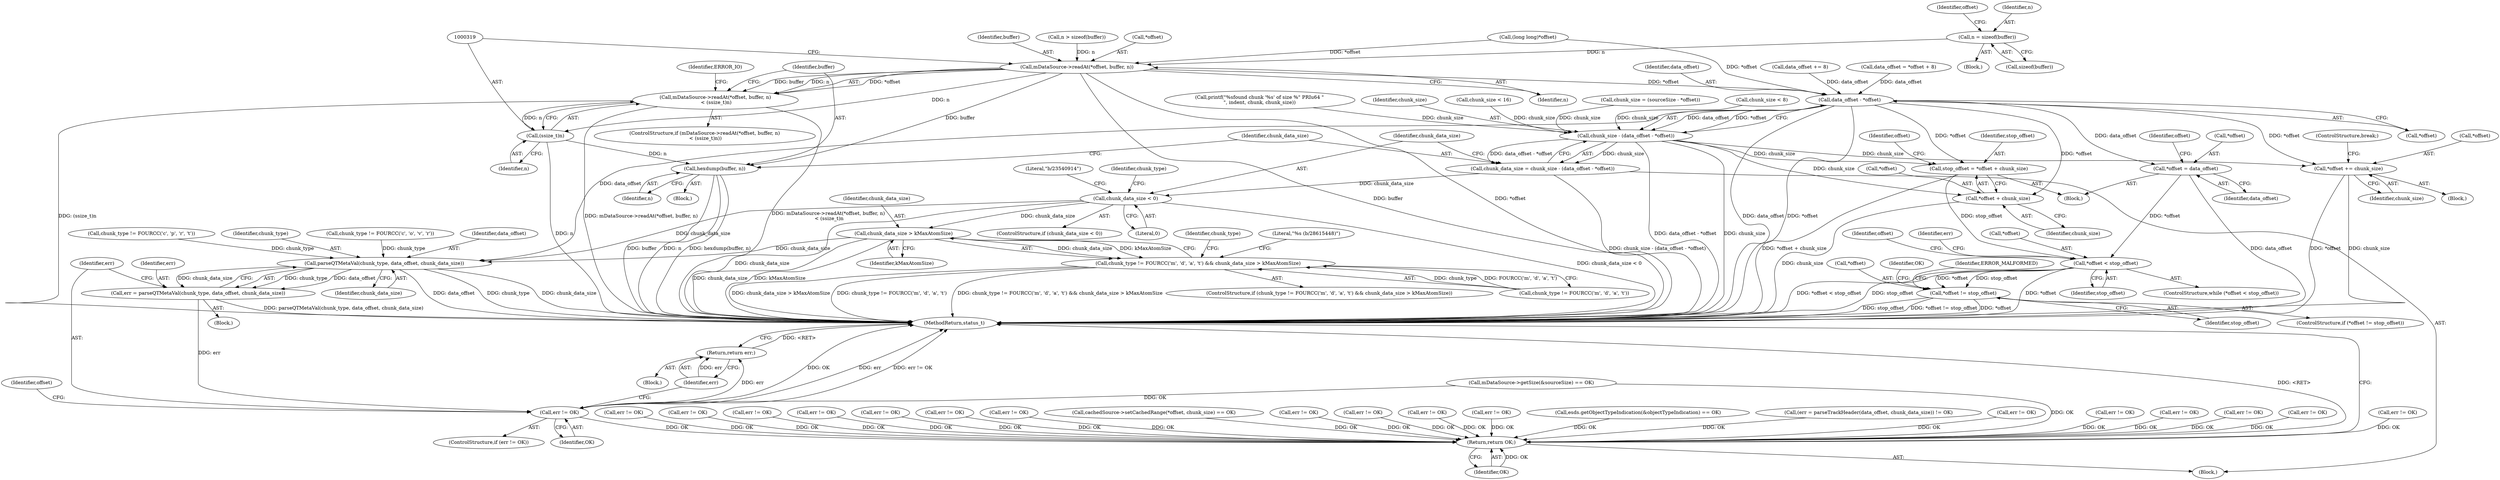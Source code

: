 digraph "0_Android_8a3a2f6ea7defe1a81bb32b3c9f3537f84749b9d@API" {
"1000307" [label="(Call,n = sizeof(buffer))"];
"1000313" [label="(Call,mDataSource->readAt(*offset, buffer, n))"];
"1000312" [label="(Call,mDataSource->readAt(*offset, buffer, n)\n < (ssize_t)n)"];
"1000318" [label="(Call,(ssize_t)n)"];
"1000324" [label="(Call,hexdump(buffer, n))"];
"1000333" [label="(Call,data_offset - *offset)"];
"1000331" [label="(Call,chunk_size - (data_offset - *offset))"];
"1000329" [label="(Call,chunk_data_size = chunk_size - (data_offset - *offset))"];
"1000338" [label="(Call,chunk_data_size < 0)"];
"1000355" [label="(Call,chunk_data_size > kMaxAtomSize)"];
"1000347" [label="(Call,chunk_type != FOURCC('m', 'd', 'a', 't') && chunk_data_size > kMaxAtomSize)"];
"1003885" [label="(Call,parseQTMetaVal(chunk_type, data_offset, chunk_data_size))"];
"1003883" [label="(Call,err = parseQTMetaVal(chunk_type, data_offset, chunk_data_size))"];
"1003890" [label="(Call,err != OK)"];
"1003894" [label="(Return,return err;)"];
"1003901" [label="(Return,return OK;)"];
"1000398" [label="(Call,stop_offset = *offset + chunk_size)"];
"1000409" [label="(Call,*offset < stop_offset)"];
"1000430" [label="(Call,*offset != stop_offset)"];
"1000400" [label="(Call,*offset + chunk_size)"];
"1003896" [label="(Call,*offset += chunk_size)"];
"1000404" [label="(Call,*offset = data_offset)"];
"1003710" [label="(Call,err != OK)"];
"1000309" [label="(Call,sizeof(buffer))"];
"1003432" [label="(Call,err != OK)"];
"1000438" [label="(Identifier,OK)"];
"1000339" [label="(Identifier,chunk_data_size)"];
"1002524" [label="(Call,err != OK)"];
"1000311" [label="(ControlStructure,if (mDataSource->readAt(*offset, buffer, n)\n < (ssize_t)n))"];
"1000333" [label="(Call,data_offset - *offset)"];
"1003888" [label="(Identifier,chunk_data_size)"];
"1000376" [label="(Identifier,chunk_type)"];
"1000332" [label="(Identifier,chunk_size)"];
"1000436" [label="(Identifier,ERROR_MALFORMED)"];
"1003894" [label="(Return,return err;)"];
"1000335" [label="(Call,*offset)"];
"1000265" [label="(Call,(long long)*offset)"];
"1003901" [label="(Return,return OK;)"];
"1000330" [label="(Identifier,chunk_data_size)"];
"1003893" [label="(Block,)"];
"1000416" [label="(Identifier,err)"];
"1000318" [label="(Call,(ssize_t)n)"];
"1002250" [label="(Call,err != OK)"];
"1000346" [label="(ControlStructure,if (chunk_type != FOURCC('m', 'd', 'a', 't') && chunk_data_size > kMaxAtomSize))"];
"1000331" [label="(Call,chunk_size - (data_offset - *offset))"];
"1000403" [label="(Identifier,chunk_size)"];
"1000410" [label="(Call,*offset)"];
"1003881" [label="(Block,)"];
"1002205" [label="(Call,err != OK)"];
"1000343" [label="(Literal,\"b/23540914\")"];
"1003886" [label="(Identifier,chunk_type)"];
"1003889" [label="(ControlStructure,if (err != OK))"];
"1002493" [label="(Call,err != OK)"];
"1002698" [label="(Call,err != OK)"];
"1000205" [label="(Call,chunk_size < 16)"];
"1000431" [label="(Call,*offset)"];
"1000201" [label="(Call,data_offset += 8)"];
"1000407" [label="(Identifier,data_offset)"];
"1003028" [label="(Call,err != OK)"];
"1000505" [label="(Call,cachedSource->setCachedRange(*offset, chunk_size) == OK)"];
"1000404" [label="(Call,*offset = data_offset)"];
"1000347" [label="(Call,chunk_type != FOURCC('m', 'd', 'a', 't') && chunk_data_size > kMaxAtomSize)"];
"1003063" [label="(Call,err != OK)"];
"1002555" [label="(Call,err != OK)"];
"1000326" [label="(Identifier,n)"];
"1000398" [label="(Call,stop_offset = *offset + chunk_size)"];
"1003899" [label="(Identifier,chunk_size)"];
"1000383" [label="(Call,chunk_type != FOURCC('c', 'o', 'v', 'r'))"];
"1000315" [label="(Identifier,offset)"];
"1003903" [label="(MethodReturn,status_t)"];
"1000338" [label="(Call,chunk_data_size < 0)"];
"1000355" [label="(Call,chunk_data_size > kMaxAtomSize)"];
"1003900" [label="(ControlStructure,break;)"];
"1000412" [label="(Identifier,stop_offset)"];
"1000230" [label="(Call,chunk_size = (sourceSize - *offset))"];
"1000312" [label="(Call,mDataSource->readAt(*offset, buffer, n)\n < (ssize_t)n)"];
"1000252" [label="(Call,chunk_size < 8)"];
"1000411" [label="(Identifier,offset)"];
"1003876" [label="(Block,)"];
"1003883" [label="(Call,err = parseQTMetaVal(chunk_type, data_offset, chunk_data_size))"];
"1003730" [label="(Call,err != OK)"];
"1000349" [label="(Identifier,chunk_type)"];
"1000291" [label="(Call,printf(\"%sfound chunk '%s' of size %\" PRIu64 \"\n\", indent, chunk, chunk_size))"];
"1003897" [label="(Call,*offset)"];
"1003887" [label="(Identifier,data_offset)"];
"1000429" [label="(ControlStructure,if (*offset != stop_offset))"];
"1000316" [label="(Identifier,buffer)"];
"1003898" [label="(Identifier,offset)"];
"1003902" [label="(Identifier,OK)"];
"1000302" [label="(Call,n > sizeof(buffer))"];
"1000172" [label="(Call,data_offset = *offset + 8)"];
"1003896" [label="(Call,*offset += chunk_size)"];
"1000340" [label="(Literal,0)"];
"1001661" [label="(Call,err != OK)"];
"1000400" [label="(Call,*offset + chunk_size)"];
"1000356" [label="(Identifier,chunk_data_size)"];
"1000408" [label="(ControlStructure,while (*offset < stop_offset))"];
"1002724" [label="(Call,esds.getObjectTypeIndication(&objectTypeIndication) == OK)"];
"1001154" [label="(Call,(err = parseTrackHeader(data_offset, chunk_data_size)) != OK)"];
"1003885" [label="(Call,parseQTMetaVal(chunk_type, data_offset, chunk_data_size))"];
"1000399" [label="(Identifier,stop_offset)"];
"1000357" [label="(Identifier,kMaxAtomSize)"];
"1000406" [label="(Identifier,offset)"];
"1000314" [label="(Call,*offset)"];
"1000308" [label="(Identifier,n)"];
"1000324" [label="(Call,hexdump(buffer, n))"];
"1000432" [label="(Identifier,offset)"];
"1003884" [label="(Identifier,err)"];
"1001997" [label="(Call,err != OK)"];
"1000323" [label="(Identifier,ERROR_IO)"];
"1000272" [label="(Block,)"];
"1000313" [label="(Call,mDataSource->readAt(*offset, buffer, n))"];
"1000361" [label="(Literal,\"%s (b/28615448)\")"];
"1000118" [label="(Block,)"];
"1003892" [label="(Identifier,OK)"];
"1000317" [label="(Identifier,n)"];
"1000348" [label="(Call,chunk_type != FOURCC('m', 'd', 'a', 't'))"];
"1000334" [label="(Identifier,data_offset)"];
"1000224" [label="(Call,mDataSource->getSize(&sourceSize) == OK)"];
"1000329" [label="(Call,chunk_data_size = chunk_size - (data_offset - *offset))"];
"1003895" [label="(Identifier,err)"];
"1000320" [label="(Identifier,n)"];
"1000306" [label="(Block,)"];
"1000325" [label="(Identifier,buffer)"];
"1000401" [label="(Call,*offset)"];
"1000405" [label="(Call,*offset)"];
"1000396" [label="(Block,)"];
"1000433" [label="(Identifier,stop_offset)"];
"1003891" [label="(Identifier,err)"];
"1000375" [label="(Call,chunk_type != FOURCC('c', 'p', 'r', 't'))"];
"1000717" [label="(Call,err != OK)"];
"1000307" [label="(Call,n = sizeof(buffer))"];
"1002134" [label="(Call,err != OK)"];
"1000337" [label="(ControlStructure,if (chunk_data_size < 0))"];
"1000430" [label="(Call,*offset != stop_offset)"];
"1000620" [label="(Call,err != OK)"];
"1002174" [label="(Call,err != OK)"];
"1000409" [label="(Call,*offset < stop_offset)"];
"1003890" [label="(Call,err != OK)"];
"1000307" -> "1000306"  [label="AST: "];
"1000307" -> "1000309"  [label="CFG: "];
"1000308" -> "1000307"  [label="AST: "];
"1000309" -> "1000307"  [label="AST: "];
"1000315" -> "1000307"  [label="CFG: "];
"1000307" -> "1000313"  [label="DDG: n"];
"1000313" -> "1000312"  [label="AST: "];
"1000313" -> "1000317"  [label="CFG: "];
"1000314" -> "1000313"  [label="AST: "];
"1000316" -> "1000313"  [label="AST: "];
"1000317" -> "1000313"  [label="AST: "];
"1000319" -> "1000313"  [label="CFG: "];
"1000313" -> "1003903"  [label="DDG: buffer"];
"1000313" -> "1003903"  [label="DDG: *offset"];
"1000313" -> "1000312"  [label="DDG: *offset"];
"1000313" -> "1000312"  [label="DDG: buffer"];
"1000313" -> "1000312"  [label="DDG: n"];
"1000265" -> "1000313"  [label="DDG: *offset"];
"1000302" -> "1000313"  [label="DDG: n"];
"1000313" -> "1000318"  [label="DDG: n"];
"1000313" -> "1000324"  [label="DDG: buffer"];
"1000313" -> "1000333"  [label="DDG: *offset"];
"1000312" -> "1000311"  [label="AST: "];
"1000312" -> "1000318"  [label="CFG: "];
"1000318" -> "1000312"  [label="AST: "];
"1000323" -> "1000312"  [label="CFG: "];
"1000325" -> "1000312"  [label="CFG: "];
"1000312" -> "1003903"  [label="DDG: mDataSource->readAt(*offset, buffer, n)\n < (ssize_t)n"];
"1000312" -> "1003903"  [label="DDG: (ssize_t)n"];
"1000312" -> "1003903"  [label="DDG: mDataSource->readAt(*offset, buffer, n)"];
"1000318" -> "1000312"  [label="DDG: n"];
"1000318" -> "1000320"  [label="CFG: "];
"1000319" -> "1000318"  [label="AST: "];
"1000320" -> "1000318"  [label="AST: "];
"1000318" -> "1003903"  [label="DDG: n"];
"1000318" -> "1000324"  [label="DDG: n"];
"1000324" -> "1000272"  [label="AST: "];
"1000324" -> "1000326"  [label="CFG: "];
"1000325" -> "1000324"  [label="AST: "];
"1000326" -> "1000324"  [label="AST: "];
"1000330" -> "1000324"  [label="CFG: "];
"1000324" -> "1003903"  [label="DDG: n"];
"1000324" -> "1003903"  [label="DDG: hexdump(buffer, n)"];
"1000324" -> "1003903"  [label="DDG: buffer"];
"1000333" -> "1000331"  [label="AST: "];
"1000333" -> "1000335"  [label="CFG: "];
"1000334" -> "1000333"  [label="AST: "];
"1000335" -> "1000333"  [label="AST: "];
"1000331" -> "1000333"  [label="CFG: "];
"1000333" -> "1003903"  [label="DDG: data_offset"];
"1000333" -> "1003903"  [label="DDG: *offset"];
"1000333" -> "1000331"  [label="DDG: data_offset"];
"1000333" -> "1000331"  [label="DDG: *offset"];
"1000172" -> "1000333"  [label="DDG: data_offset"];
"1000201" -> "1000333"  [label="DDG: data_offset"];
"1000265" -> "1000333"  [label="DDG: *offset"];
"1000333" -> "1000398"  [label="DDG: *offset"];
"1000333" -> "1000400"  [label="DDG: *offset"];
"1000333" -> "1000404"  [label="DDG: data_offset"];
"1000333" -> "1003885"  [label="DDG: data_offset"];
"1000333" -> "1003896"  [label="DDG: *offset"];
"1000331" -> "1000329"  [label="AST: "];
"1000332" -> "1000331"  [label="AST: "];
"1000329" -> "1000331"  [label="CFG: "];
"1000331" -> "1003903"  [label="DDG: data_offset - *offset"];
"1000331" -> "1003903"  [label="DDG: chunk_size"];
"1000331" -> "1000329"  [label="DDG: chunk_size"];
"1000331" -> "1000329"  [label="DDG: data_offset - *offset"];
"1000252" -> "1000331"  [label="DDG: chunk_size"];
"1000205" -> "1000331"  [label="DDG: chunk_size"];
"1000230" -> "1000331"  [label="DDG: chunk_size"];
"1000291" -> "1000331"  [label="DDG: chunk_size"];
"1000331" -> "1000398"  [label="DDG: chunk_size"];
"1000331" -> "1000400"  [label="DDG: chunk_size"];
"1000331" -> "1003896"  [label="DDG: chunk_size"];
"1000329" -> "1000118"  [label="AST: "];
"1000330" -> "1000329"  [label="AST: "];
"1000339" -> "1000329"  [label="CFG: "];
"1000329" -> "1003903"  [label="DDG: chunk_size - (data_offset - *offset)"];
"1000329" -> "1000338"  [label="DDG: chunk_data_size"];
"1000338" -> "1000337"  [label="AST: "];
"1000338" -> "1000340"  [label="CFG: "];
"1000339" -> "1000338"  [label="AST: "];
"1000340" -> "1000338"  [label="AST: "];
"1000343" -> "1000338"  [label="CFG: "];
"1000349" -> "1000338"  [label="CFG: "];
"1000338" -> "1003903"  [label="DDG: chunk_data_size"];
"1000338" -> "1003903"  [label="DDG: chunk_data_size < 0"];
"1000338" -> "1000355"  [label="DDG: chunk_data_size"];
"1000338" -> "1003885"  [label="DDG: chunk_data_size"];
"1000355" -> "1000347"  [label="AST: "];
"1000355" -> "1000357"  [label="CFG: "];
"1000356" -> "1000355"  [label="AST: "];
"1000357" -> "1000355"  [label="AST: "];
"1000347" -> "1000355"  [label="CFG: "];
"1000355" -> "1003903"  [label="DDG: chunk_data_size"];
"1000355" -> "1003903"  [label="DDG: kMaxAtomSize"];
"1000355" -> "1000347"  [label="DDG: chunk_data_size"];
"1000355" -> "1000347"  [label="DDG: kMaxAtomSize"];
"1000355" -> "1003885"  [label="DDG: chunk_data_size"];
"1000347" -> "1000346"  [label="AST: "];
"1000347" -> "1000348"  [label="CFG: "];
"1000348" -> "1000347"  [label="AST: "];
"1000361" -> "1000347"  [label="CFG: "];
"1000376" -> "1000347"  [label="CFG: "];
"1000347" -> "1003903"  [label="DDG: chunk_type != FOURCC('m', 'd', 'a', 't')"];
"1000347" -> "1003903"  [label="DDG: chunk_type != FOURCC('m', 'd', 'a', 't') && chunk_data_size > kMaxAtomSize"];
"1000347" -> "1003903"  [label="DDG: chunk_data_size > kMaxAtomSize"];
"1000348" -> "1000347"  [label="DDG: chunk_type"];
"1000348" -> "1000347"  [label="DDG: FOURCC('m', 'd', 'a', 't')"];
"1003885" -> "1003883"  [label="AST: "];
"1003885" -> "1003888"  [label="CFG: "];
"1003886" -> "1003885"  [label="AST: "];
"1003887" -> "1003885"  [label="AST: "];
"1003888" -> "1003885"  [label="AST: "];
"1003883" -> "1003885"  [label="CFG: "];
"1003885" -> "1003903"  [label="DDG: data_offset"];
"1003885" -> "1003903"  [label="DDG: chunk_type"];
"1003885" -> "1003903"  [label="DDG: chunk_data_size"];
"1003885" -> "1003883"  [label="DDG: chunk_type"];
"1003885" -> "1003883"  [label="DDG: data_offset"];
"1003885" -> "1003883"  [label="DDG: chunk_data_size"];
"1000375" -> "1003885"  [label="DDG: chunk_type"];
"1000383" -> "1003885"  [label="DDG: chunk_type"];
"1003883" -> "1003881"  [label="AST: "];
"1003884" -> "1003883"  [label="AST: "];
"1003891" -> "1003883"  [label="CFG: "];
"1003883" -> "1003903"  [label="DDG: parseQTMetaVal(chunk_type, data_offset, chunk_data_size)"];
"1003883" -> "1003890"  [label="DDG: err"];
"1003890" -> "1003889"  [label="AST: "];
"1003890" -> "1003892"  [label="CFG: "];
"1003891" -> "1003890"  [label="AST: "];
"1003892" -> "1003890"  [label="AST: "];
"1003895" -> "1003890"  [label="CFG: "];
"1003898" -> "1003890"  [label="CFG: "];
"1003890" -> "1003903"  [label="DDG: OK"];
"1003890" -> "1003903"  [label="DDG: err"];
"1003890" -> "1003903"  [label="DDG: err != OK"];
"1000224" -> "1003890"  [label="DDG: OK"];
"1003890" -> "1003894"  [label="DDG: err"];
"1003890" -> "1003901"  [label="DDG: OK"];
"1003894" -> "1003893"  [label="AST: "];
"1003894" -> "1003895"  [label="CFG: "];
"1003895" -> "1003894"  [label="AST: "];
"1003903" -> "1003894"  [label="CFG: "];
"1003894" -> "1003903"  [label="DDG: <RET>"];
"1003895" -> "1003894"  [label="DDG: err"];
"1003901" -> "1000118"  [label="AST: "];
"1003901" -> "1003902"  [label="CFG: "];
"1003902" -> "1003901"  [label="AST: "];
"1003903" -> "1003901"  [label="CFG: "];
"1003901" -> "1003903"  [label="DDG: <RET>"];
"1003902" -> "1003901"  [label="DDG: OK"];
"1002724" -> "1003901"  [label="DDG: OK"];
"1000620" -> "1003901"  [label="DDG: OK"];
"1003063" -> "1003901"  [label="DDG: OK"];
"1003730" -> "1003901"  [label="DDG: OK"];
"1001997" -> "1003901"  [label="DDG: OK"];
"1001154" -> "1003901"  [label="DDG: OK"];
"1001661" -> "1003901"  [label="DDG: OK"];
"1000505" -> "1003901"  [label="DDG: OK"];
"1002134" -> "1003901"  [label="DDG: OK"];
"1002555" -> "1003901"  [label="DDG: OK"];
"1002493" -> "1003901"  [label="DDG: OK"];
"1002250" -> "1003901"  [label="DDG: OK"];
"1002205" -> "1003901"  [label="DDG: OK"];
"1003710" -> "1003901"  [label="DDG: OK"];
"1003028" -> "1003901"  [label="DDG: OK"];
"1002524" -> "1003901"  [label="DDG: OK"];
"1000224" -> "1003901"  [label="DDG: OK"];
"1002174" -> "1003901"  [label="DDG: OK"];
"1002698" -> "1003901"  [label="DDG: OK"];
"1000717" -> "1003901"  [label="DDG: OK"];
"1003432" -> "1003901"  [label="DDG: OK"];
"1000398" -> "1000396"  [label="AST: "];
"1000398" -> "1000400"  [label="CFG: "];
"1000399" -> "1000398"  [label="AST: "];
"1000400" -> "1000398"  [label="AST: "];
"1000406" -> "1000398"  [label="CFG: "];
"1000398" -> "1003903"  [label="DDG: *offset + chunk_size"];
"1000398" -> "1000409"  [label="DDG: stop_offset"];
"1000409" -> "1000408"  [label="AST: "];
"1000409" -> "1000412"  [label="CFG: "];
"1000410" -> "1000409"  [label="AST: "];
"1000412" -> "1000409"  [label="AST: "];
"1000416" -> "1000409"  [label="CFG: "];
"1000432" -> "1000409"  [label="CFG: "];
"1000409" -> "1003903"  [label="DDG: *offset < stop_offset"];
"1000409" -> "1003903"  [label="DDG: stop_offset"];
"1000409" -> "1003903"  [label="DDG: *offset"];
"1000404" -> "1000409"  [label="DDG: *offset"];
"1000409" -> "1000430"  [label="DDG: *offset"];
"1000409" -> "1000430"  [label="DDG: stop_offset"];
"1000430" -> "1000429"  [label="AST: "];
"1000430" -> "1000433"  [label="CFG: "];
"1000431" -> "1000430"  [label="AST: "];
"1000433" -> "1000430"  [label="AST: "];
"1000436" -> "1000430"  [label="CFG: "];
"1000438" -> "1000430"  [label="CFG: "];
"1000430" -> "1003903"  [label="DDG: *offset"];
"1000430" -> "1003903"  [label="DDG: stop_offset"];
"1000430" -> "1003903"  [label="DDG: *offset != stop_offset"];
"1000400" -> "1000403"  [label="CFG: "];
"1000401" -> "1000400"  [label="AST: "];
"1000403" -> "1000400"  [label="AST: "];
"1000400" -> "1003903"  [label="DDG: chunk_size"];
"1003896" -> "1003876"  [label="AST: "];
"1003896" -> "1003899"  [label="CFG: "];
"1003897" -> "1003896"  [label="AST: "];
"1003899" -> "1003896"  [label="AST: "];
"1003900" -> "1003896"  [label="CFG: "];
"1003896" -> "1003903"  [label="DDG: *offset"];
"1003896" -> "1003903"  [label="DDG: chunk_size"];
"1000404" -> "1000396"  [label="AST: "];
"1000404" -> "1000407"  [label="CFG: "];
"1000405" -> "1000404"  [label="AST: "];
"1000407" -> "1000404"  [label="AST: "];
"1000411" -> "1000404"  [label="CFG: "];
"1000404" -> "1003903"  [label="DDG: data_offset"];
}
